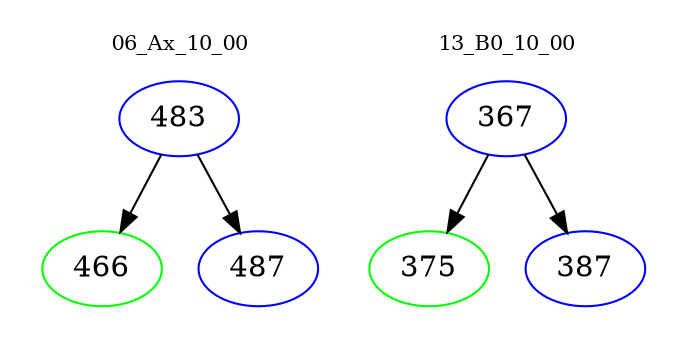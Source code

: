 digraph{
subgraph cluster_0 {
color = white
label = "06_Ax_10_00";
fontsize=10;
T0_483 [label="483", color="blue"]
T0_483 -> T0_466 [color="black"]
T0_466 [label="466", color="green"]
T0_483 -> T0_487 [color="black"]
T0_487 [label="487", color="blue"]
}
subgraph cluster_1 {
color = white
label = "13_B0_10_00";
fontsize=10;
T1_367 [label="367", color="blue"]
T1_367 -> T1_375 [color="black"]
T1_375 [label="375", color="green"]
T1_367 -> T1_387 [color="black"]
T1_387 [label="387", color="blue"]
}
}
